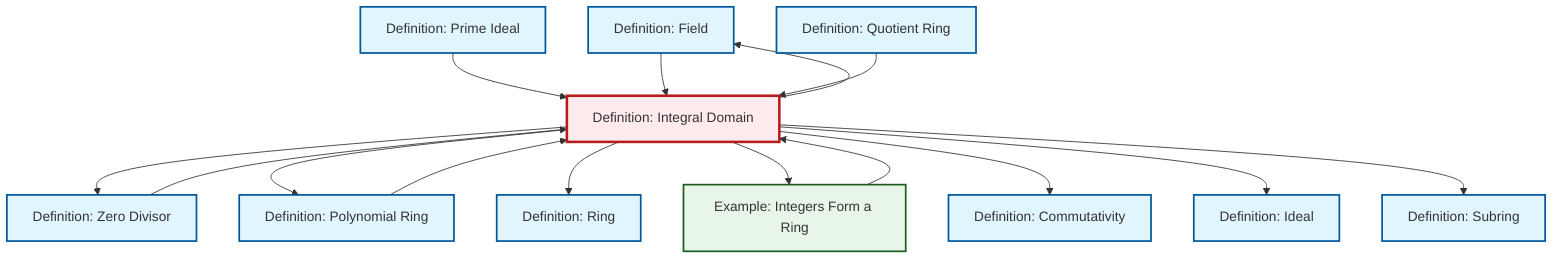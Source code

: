 graph TD
    classDef definition fill:#e1f5fe,stroke:#01579b,stroke-width:2px
    classDef theorem fill:#f3e5f5,stroke:#4a148c,stroke-width:2px
    classDef axiom fill:#fff3e0,stroke:#e65100,stroke-width:2px
    classDef example fill:#e8f5e9,stroke:#1b5e20,stroke-width:2px
    classDef current fill:#ffebee,stroke:#b71c1c,stroke-width:3px
    def-ring["Definition: Ring"]:::definition
    def-field["Definition: Field"]:::definition
    def-prime-ideal["Definition: Prime Ideal"]:::definition
    def-subring["Definition: Subring"]:::definition
    ex-integers-ring["Example: Integers Form a Ring"]:::example
    def-ideal["Definition: Ideal"]:::definition
    def-zero-divisor["Definition: Zero Divisor"]:::definition
    def-integral-domain["Definition: Integral Domain"]:::definition
    def-quotient-ring["Definition: Quotient Ring"]:::definition
    def-commutativity["Definition: Commutativity"]:::definition
    def-polynomial-ring["Definition: Polynomial Ring"]:::definition
    def-zero-divisor --> def-integral-domain
    def-integral-domain --> def-zero-divisor
    def-prime-ideal --> def-integral-domain
    def-integral-domain --> def-polynomial-ring
    def-field --> def-integral-domain
    def-polynomial-ring --> def-integral-domain
    def-integral-domain --> def-ring
    def-integral-domain --> def-field
    def-integral-domain --> ex-integers-ring
    def-integral-domain --> def-commutativity
    def-integral-domain --> def-ideal
    ex-integers-ring --> def-integral-domain
    def-integral-domain --> def-subring
    def-quotient-ring --> def-integral-domain
    class def-integral-domain current